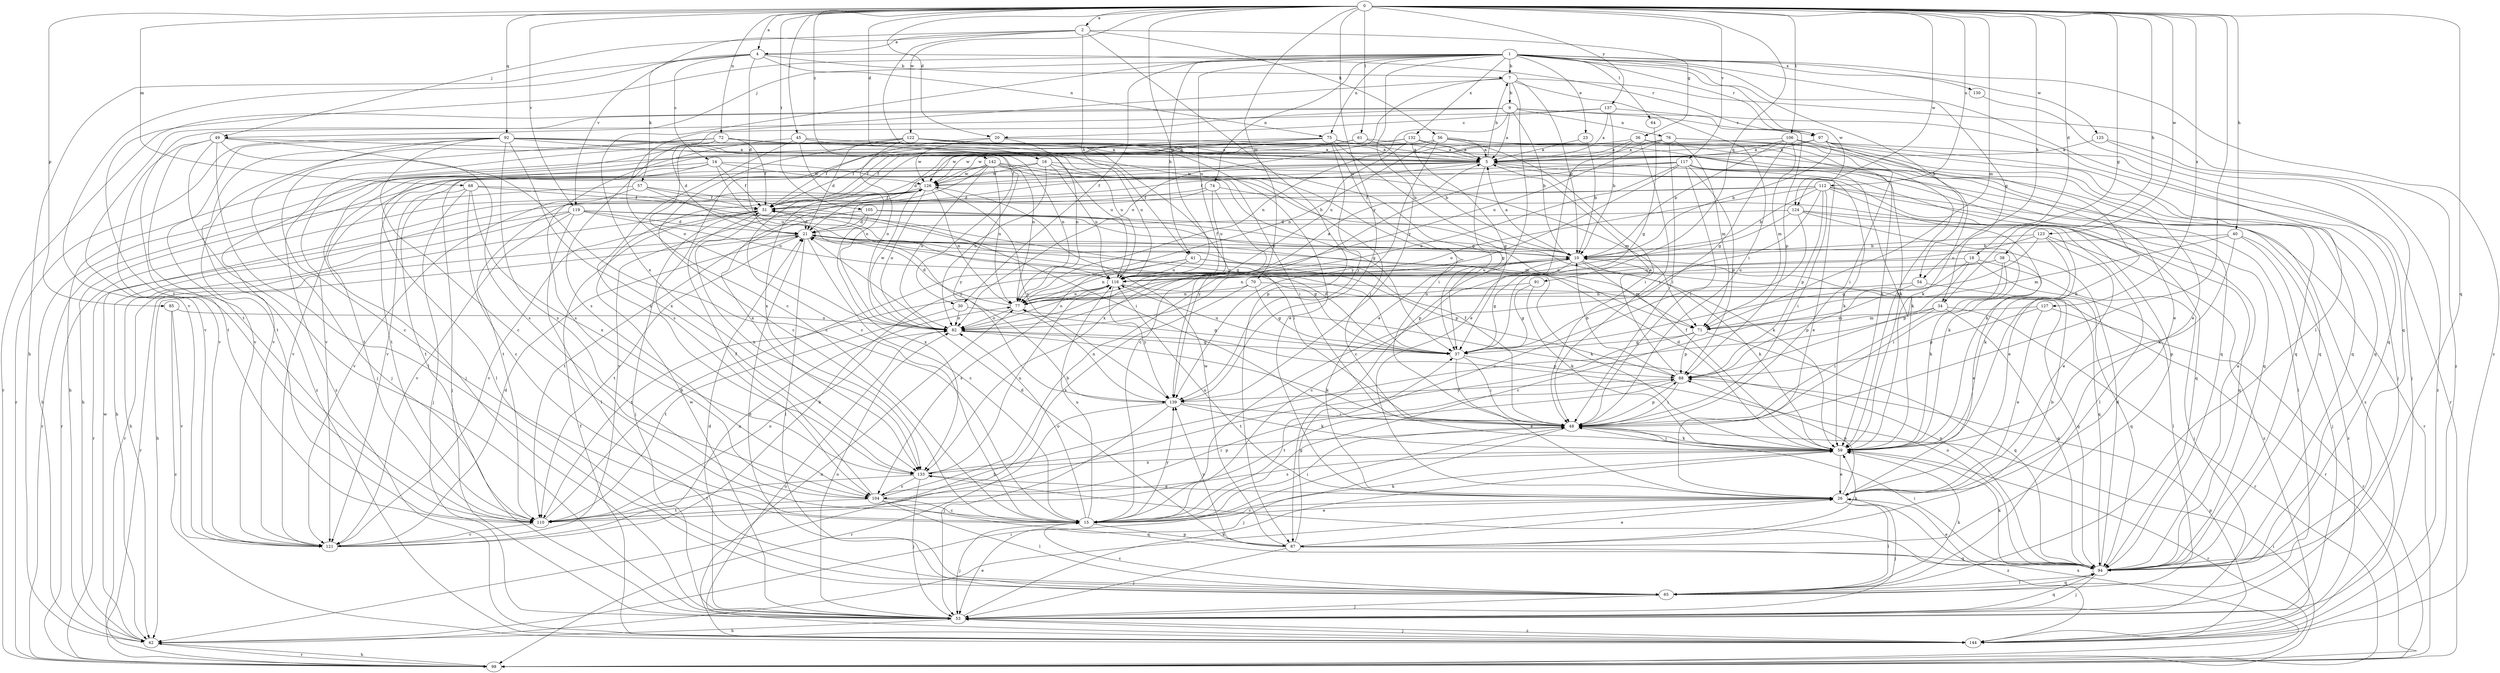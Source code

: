 strict digraph  {
0;
1;
2;
4;
5;
7;
9;
10;
14;
15;
16;
18;
20;
21;
23;
26;
30;
31;
34;
36;
37;
38;
40;
41;
42;
45;
48;
49;
53;
54;
56;
57;
59;
61;
64;
65;
68;
70;
71;
72;
74;
75;
76;
77;
82;
85;
87;
88;
91;
92;
94;
97;
98;
104;
105;
106;
110;
112;
116;
117;
119;
121;
122;
123;
124;
125;
126;
127;
130;
132;
133;
137;
139;
142;
144;
0 -> 2  [label=a];
0 -> 4  [label=a];
0 -> 16  [label=d];
0 -> 18  [label=d];
0 -> 20  [label=d];
0 -> 34  [label=g];
0 -> 38  [label=h];
0 -> 40  [label=h];
0 -> 45  [label=i];
0 -> 48  [label=i];
0 -> 54  [label=k];
0 -> 61  [label=l];
0 -> 68  [label=m];
0 -> 70  [label=m];
0 -> 71  [label=m];
0 -> 72  [label=n];
0 -> 85  [label=p];
0 -> 91  [label=q];
0 -> 92  [label=q];
0 -> 94  [label=q];
0 -> 105  [label=t];
0 -> 106  [label=t];
0 -> 112  [label=u];
0 -> 116  [label=u];
0 -> 117  [label=v];
0 -> 119  [label=v];
0 -> 122  [label=w];
0 -> 123  [label=w];
0 -> 124  [label=w];
0 -> 127  [label=x];
0 -> 137  [label=y];
0 -> 139  [label=y];
0 -> 142  [label=z];
1 -> 7  [label=b];
1 -> 23  [label=e];
1 -> 30  [label=f];
1 -> 34  [label=g];
1 -> 41  [label=h];
1 -> 49  [label=j];
1 -> 54  [label=k];
1 -> 64  [label=l];
1 -> 65  [label=l];
1 -> 74  [label=n];
1 -> 75  [label=n];
1 -> 97  [label=r];
1 -> 110  [label=t];
1 -> 116  [label=u];
1 -> 124  [label=w];
1 -> 125  [label=w];
1 -> 130  [label=x];
1 -> 132  [label=x];
1 -> 133  [label=x];
1 -> 139  [label=y];
1 -> 144  [label=z];
2 -> 4  [label=a];
2 -> 30  [label=f];
2 -> 36  [label=g];
2 -> 41  [label=h];
2 -> 49  [label=j];
2 -> 56  [label=k];
2 -> 87  [label=p];
2 -> 119  [label=v];
4 -> 7  [label=b];
4 -> 14  [label=c];
4 -> 21  [label=d];
4 -> 42  [label=h];
4 -> 57  [label=k];
4 -> 75  [label=n];
4 -> 97  [label=r];
4 -> 121  [label=v];
5 -> 7  [label=b];
5 -> 21  [label=d];
5 -> 26  [label=e];
5 -> 37  [label=g];
5 -> 87  [label=p];
5 -> 110  [label=t];
5 -> 121  [label=v];
5 -> 126  [label=w];
7 -> 9  [label=b];
7 -> 10  [label=b];
7 -> 15  [label=c];
7 -> 48  [label=i];
7 -> 82  [label=o];
7 -> 87  [label=p];
7 -> 144  [label=z];
9 -> 5  [label=a];
9 -> 10  [label=b];
9 -> 76  [label=n];
9 -> 77  [label=n];
9 -> 94  [label=q];
9 -> 97  [label=r];
9 -> 98  [label=r];
9 -> 104  [label=s];
9 -> 121  [label=v];
10 -> 5  [label=a];
10 -> 15  [label=c];
10 -> 31  [label=f];
10 -> 37  [label=g];
10 -> 59  [label=k];
10 -> 71  [label=m];
10 -> 94  [label=q];
10 -> 116  [label=u];
14 -> 31  [label=f];
14 -> 37  [label=g];
14 -> 42  [label=h];
14 -> 65  [label=l];
14 -> 116  [label=u];
14 -> 121  [label=v];
14 -> 126  [label=w];
15 -> 26  [label=e];
15 -> 48  [label=i];
15 -> 53  [label=j];
15 -> 59  [label=k];
15 -> 82  [label=o];
15 -> 87  [label=p];
15 -> 116  [label=u];
15 -> 139  [label=y];
16 -> 48  [label=i];
16 -> 59  [label=k];
16 -> 82  [label=o];
16 -> 110  [label=t];
16 -> 116  [label=u];
16 -> 126  [label=w];
18 -> 15  [label=c];
18 -> 53  [label=j];
18 -> 65  [label=l];
18 -> 88  [label=p];
18 -> 116  [label=u];
20 -> 5  [label=a];
20 -> 31  [label=f];
20 -> 77  [label=n];
20 -> 126  [label=w];
21 -> 10  [label=b];
21 -> 15  [label=c];
21 -> 37  [label=g];
21 -> 42  [label=h];
21 -> 65  [label=l];
21 -> 98  [label=r];
21 -> 110  [label=t];
23 -> 5  [label=a];
23 -> 10  [label=b];
26 -> 15  [label=c];
26 -> 53  [label=j];
26 -> 65  [label=l];
26 -> 88  [label=p];
26 -> 116  [label=u];
26 -> 144  [label=z];
30 -> 37  [label=g];
30 -> 82  [label=o];
30 -> 110  [label=t];
31 -> 21  [label=d];
31 -> 53  [label=j];
31 -> 98  [label=r];
31 -> 121  [label=v];
31 -> 133  [label=x];
34 -> 42  [label=h];
34 -> 48  [label=i];
34 -> 71  [label=m];
34 -> 94  [label=q];
34 -> 98  [label=r];
36 -> 5  [label=a];
36 -> 15  [label=c];
36 -> 26  [label=e];
36 -> 48  [label=i];
36 -> 59  [label=k];
36 -> 94  [label=q];
37 -> 21  [label=d];
37 -> 26  [label=e];
37 -> 48  [label=i];
37 -> 88  [label=p];
37 -> 116  [label=u];
38 -> 26  [label=e];
38 -> 48  [label=i];
38 -> 59  [label=k];
38 -> 77  [label=n];
38 -> 116  [label=u];
40 -> 10  [label=b];
40 -> 53  [label=j];
40 -> 59  [label=k];
40 -> 71  [label=m];
40 -> 144  [label=z];
41 -> 59  [label=k];
41 -> 77  [label=n];
41 -> 88  [label=p];
41 -> 104  [label=s];
41 -> 116  [label=u];
42 -> 26  [label=e];
42 -> 48  [label=i];
42 -> 98  [label=r];
42 -> 126  [label=w];
45 -> 5  [label=a];
45 -> 37  [label=g];
45 -> 77  [label=n];
45 -> 82  [label=o];
45 -> 104  [label=s];
45 -> 133  [label=x];
48 -> 31  [label=f];
48 -> 53  [label=j];
48 -> 59  [label=k];
48 -> 88  [label=p];
49 -> 5  [label=a];
49 -> 15  [label=c];
49 -> 53  [label=j];
49 -> 65  [label=l];
49 -> 104  [label=s];
49 -> 110  [label=t];
49 -> 121  [label=v];
53 -> 21  [label=d];
53 -> 42  [label=h];
53 -> 59  [label=k];
53 -> 82  [label=o];
53 -> 94  [label=q];
53 -> 126  [label=w];
53 -> 144  [label=z];
54 -> 77  [label=n];
54 -> 88  [label=p];
54 -> 94  [label=q];
56 -> 5  [label=a];
56 -> 48  [label=i];
56 -> 53  [label=j];
56 -> 59  [label=k];
56 -> 77  [label=n];
56 -> 94  [label=q];
56 -> 121  [label=v];
56 -> 139  [label=y];
57 -> 31  [label=f];
57 -> 48  [label=i];
57 -> 98  [label=r];
57 -> 121  [label=v];
57 -> 139  [label=y];
59 -> 21  [label=d];
59 -> 26  [label=e];
59 -> 31  [label=f];
59 -> 48  [label=i];
59 -> 98  [label=r];
59 -> 104  [label=s];
59 -> 133  [label=x];
61 -> 5  [label=a];
61 -> 10  [label=b];
61 -> 21  [label=d];
61 -> 31  [label=f];
64 -> 37  [label=g];
65 -> 15  [label=c];
65 -> 21  [label=d];
65 -> 53  [label=j];
65 -> 59  [label=k];
65 -> 94  [label=q];
68 -> 15  [label=c];
68 -> 31  [label=f];
68 -> 37  [label=g];
68 -> 53  [label=j];
68 -> 110  [label=t];
68 -> 133  [label=x];
70 -> 37  [label=g];
70 -> 77  [label=n];
70 -> 98  [label=r];
70 -> 104  [label=s];
71 -> 37  [label=g];
71 -> 88  [label=p];
71 -> 94  [label=q];
71 -> 110  [label=t];
72 -> 5  [label=a];
72 -> 15  [label=c];
72 -> 21  [label=d];
72 -> 31  [label=f];
72 -> 82  [label=o];
72 -> 110  [label=t];
72 -> 116  [label=u];
74 -> 31  [label=f];
74 -> 94  [label=q];
74 -> 116  [label=u];
74 -> 121  [label=v];
74 -> 139  [label=y];
75 -> 5  [label=a];
75 -> 10  [label=b];
75 -> 26  [label=e];
75 -> 31  [label=f];
75 -> 59  [label=k];
75 -> 104  [label=s];
75 -> 126  [label=w];
75 -> 139  [label=y];
76 -> 5  [label=a];
76 -> 26  [label=e];
76 -> 42  [label=h];
76 -> 48  [label=i];
76 -> 71  [label=m];
76 -> 94  [label=q];
76 -> 116  [label=u];
77 -> 5  [label=a];
77 -> 21  [label=d];
77 -> 82  [label=o];
82 -> 37  [label=g];
82 -> 59  [label=k];
82 -> 126  [label=w];
85 -> 82  [label=o];
85 -> 121  [label=v];
85 -> 144  [label=z];
87 -> 10  [label=b];
87 -> 21  [label=d];
87 -> 26  [label=e];
87 -> 37  [label=g];
87 -> 53  [label=j];
87 -> 59  [label=k];
87 -> 94  [label=q];
87 -> 126  [label=w];
87 -> 139  [label=y];
88 -> 5  [label=a];
88 -> 10  [label=b];
88 -> 48  [label=i];
88 -> 110  [label=t];
88 -> 139  [label=y];
91 -> 37  [label=g];
91 -> 59  [label=k];
91 -> 77  [label=n];
92 -> 5  [label=a];
92 -> 15  [label=c];
92 -> 48  [label=i];
92 -> 53  [label=j];
92 -> 77  [label=n];
92 -> 94  [label=q];
92 -> 98  [label=r];
92 -> 104  [label=s];
92 -> 116  [label=u];
92 -> 121  [label=v];
92 -> 133  [label=x];
92 -> 144  [label=z];
94 -> 5  [label=a];
94 -> 21  [label=d];
94 -> 26  [label=e];
94 -> 48  [label=i];
94 -> 53  [label=j];
94 -> 59  [label=k];
94 -> 65  [label=l];
94 -> 77  [label=n];
94 -> 82  [label=o];
97 -> 5  [label=a];
97 -> 10  [label=b];
97 -> 53  [label=j];
97 -> 59  [label=k];
97 -> 94  [label=q];
97 -> 98  [label=r];
97 -> 126  [label=w];
97 -> 133  [label=x];
98 -> 42  [label=h];
98 -> 48  [label=i];
98 -> 133  [label=x];
104 -> 10  [label=b];
104 -> 15  [label=c];
104 -> 31  [label=f];
104 -> 65  [label=l];
104 -> 94  [label=q];
104 -> 110  [label=t];
105 -> 21  [label=d];
105 -> 26  [label=e];
105 -> 59  [label=k];
105 -> 110  [label=t];
105 -> 133  [label=x];
106 -> 5  [label=a];
106 -> 10  [label=b];
106 -> 37  [label=g];
106 -> 48  [label=i];
106 -> 59  [label=k];
106 -> 71  [label=m];
106 -> 126  [label=w];
110 -> 10  [label=b];
110 -> 82  [label=o];
110 -> 88  [label=p];
110 -> 121  [label=v];
112 -> 10  [label=b];
112 -> 15  [label=c];
112 -> 31  [label=f];
112 -> 42  [label=h];
112 -> 48  [label=i];
112 -> 59  [label=k];
112 -> 65  [label=l];
112 -> 82  [label=o];
112 -> 88  [label=p];
112 -> 98  [label=r];
116 -> 77  [label=n];
116 -> 82  [label=o];
116 -> 94  [label=q];
116 -> 110  [label=t];
116 -> 139  [label=y];
117 -> 15  [label=c];
117 -> 31  [label=f];
117 -> 48  [label=i];
117 -> 59  [label=k];
117 -> 82  [label=o];
117 -> 88  [label=p];
117 -> 94  [label=q];
117 -> 126  [label=w];
117 -> 133  [label=x];
117 -> 144  [label=z];
119 -> 21  [label=d];
119 -> 42  [label=h];
119 -> 48  [label=i];
119 -> 65  [label=l];
119 -> 71  [label=m];
119 -> 98  [label=r];
119 -> 116  [label=u];
119 -> 121  [label=v];
121 -> 10  [label=b];
121 -> 21  [label=d];
121 -> 77  [label=n];
122 -> 5  [label=a];
122 -> 15  [label=c];
122 -> 21  [label=d];
122 -> 26  [label=e];
122 -> 82  [label=o];
122 -> 116  [label=u];
122 -> 139  [label=y];
122 -> 144  [label=z];
123 -> 10  [label=b];
123 -> 26  [label=e];
123 -> 37  [label=g];
123 -> 59  [label=k];
123 -> 116  [label=u];
123 -> 144  [label=z];
124 -> 15  [label=c];
124 -> 21  [label=d];
124 -> 59  [label=k];
124 -> 65  [label=l];
124 -> 82  [label=o];
124 -> 94  [label=q];
125 -> 5  [label=a];
125 -> 53  [label=j];
125 -> 144  [label=z];
126 -> 31  [label=f];
126 -> 77  [label=n];
126 -> 82  [label=o];
126 -> 98  [label=r];
126 -> 110  [label=t];
126 -> 139  [label=y];
127 -> 26  [label=e];
127 -> 71  [label=m];
127 -> 88  [label=p];
127 -> 98  [label=r];
130 -> 94  [label=q];
132 -> 5  [label=a];
132 -> 26  [label=e];
132 -> 31  [label=f];
132 -> 37  [label=g];
132 -> 116  [label=u];
132 -> 121  [label=v];
133 -> 26  [label=e];
133 -> 48  [label=i];
133 -> 53  [label=j];
133 -> 104  [label=s];
133 -> 110  [label=t];
133 -> 116  [label=u];
137 -> 5  [label=a];
137 -> 10  [label=b];
137 -> 88  [label=p];
137 -> 110  [label=t];
137 -> 20  [label=c];
139 -> 48  [label=i];
139 -> 53  [label=j];
139 -> 59  [label=k];
139 -> 77  [label=n];
139 -> 98  [label=r];
142 -> 10  [label=b];
142 -> 42  [label=h];
142 -> 48  [label=i];
142 -> 53  [label=j];
142 -> 71  [label=m];
142 -> 77  [label=n];
142 -> 82  [label=o];
142 -> 126  [label=w];
142 -> 133  [label=x];
142 -> 139  [label=y];
144 -> 31  [label=f];
144 -> 53  [label=j];
144 -> 77  [label=n];
144 -> 82  [label=o];
144 -> 88  [label=p];
}
